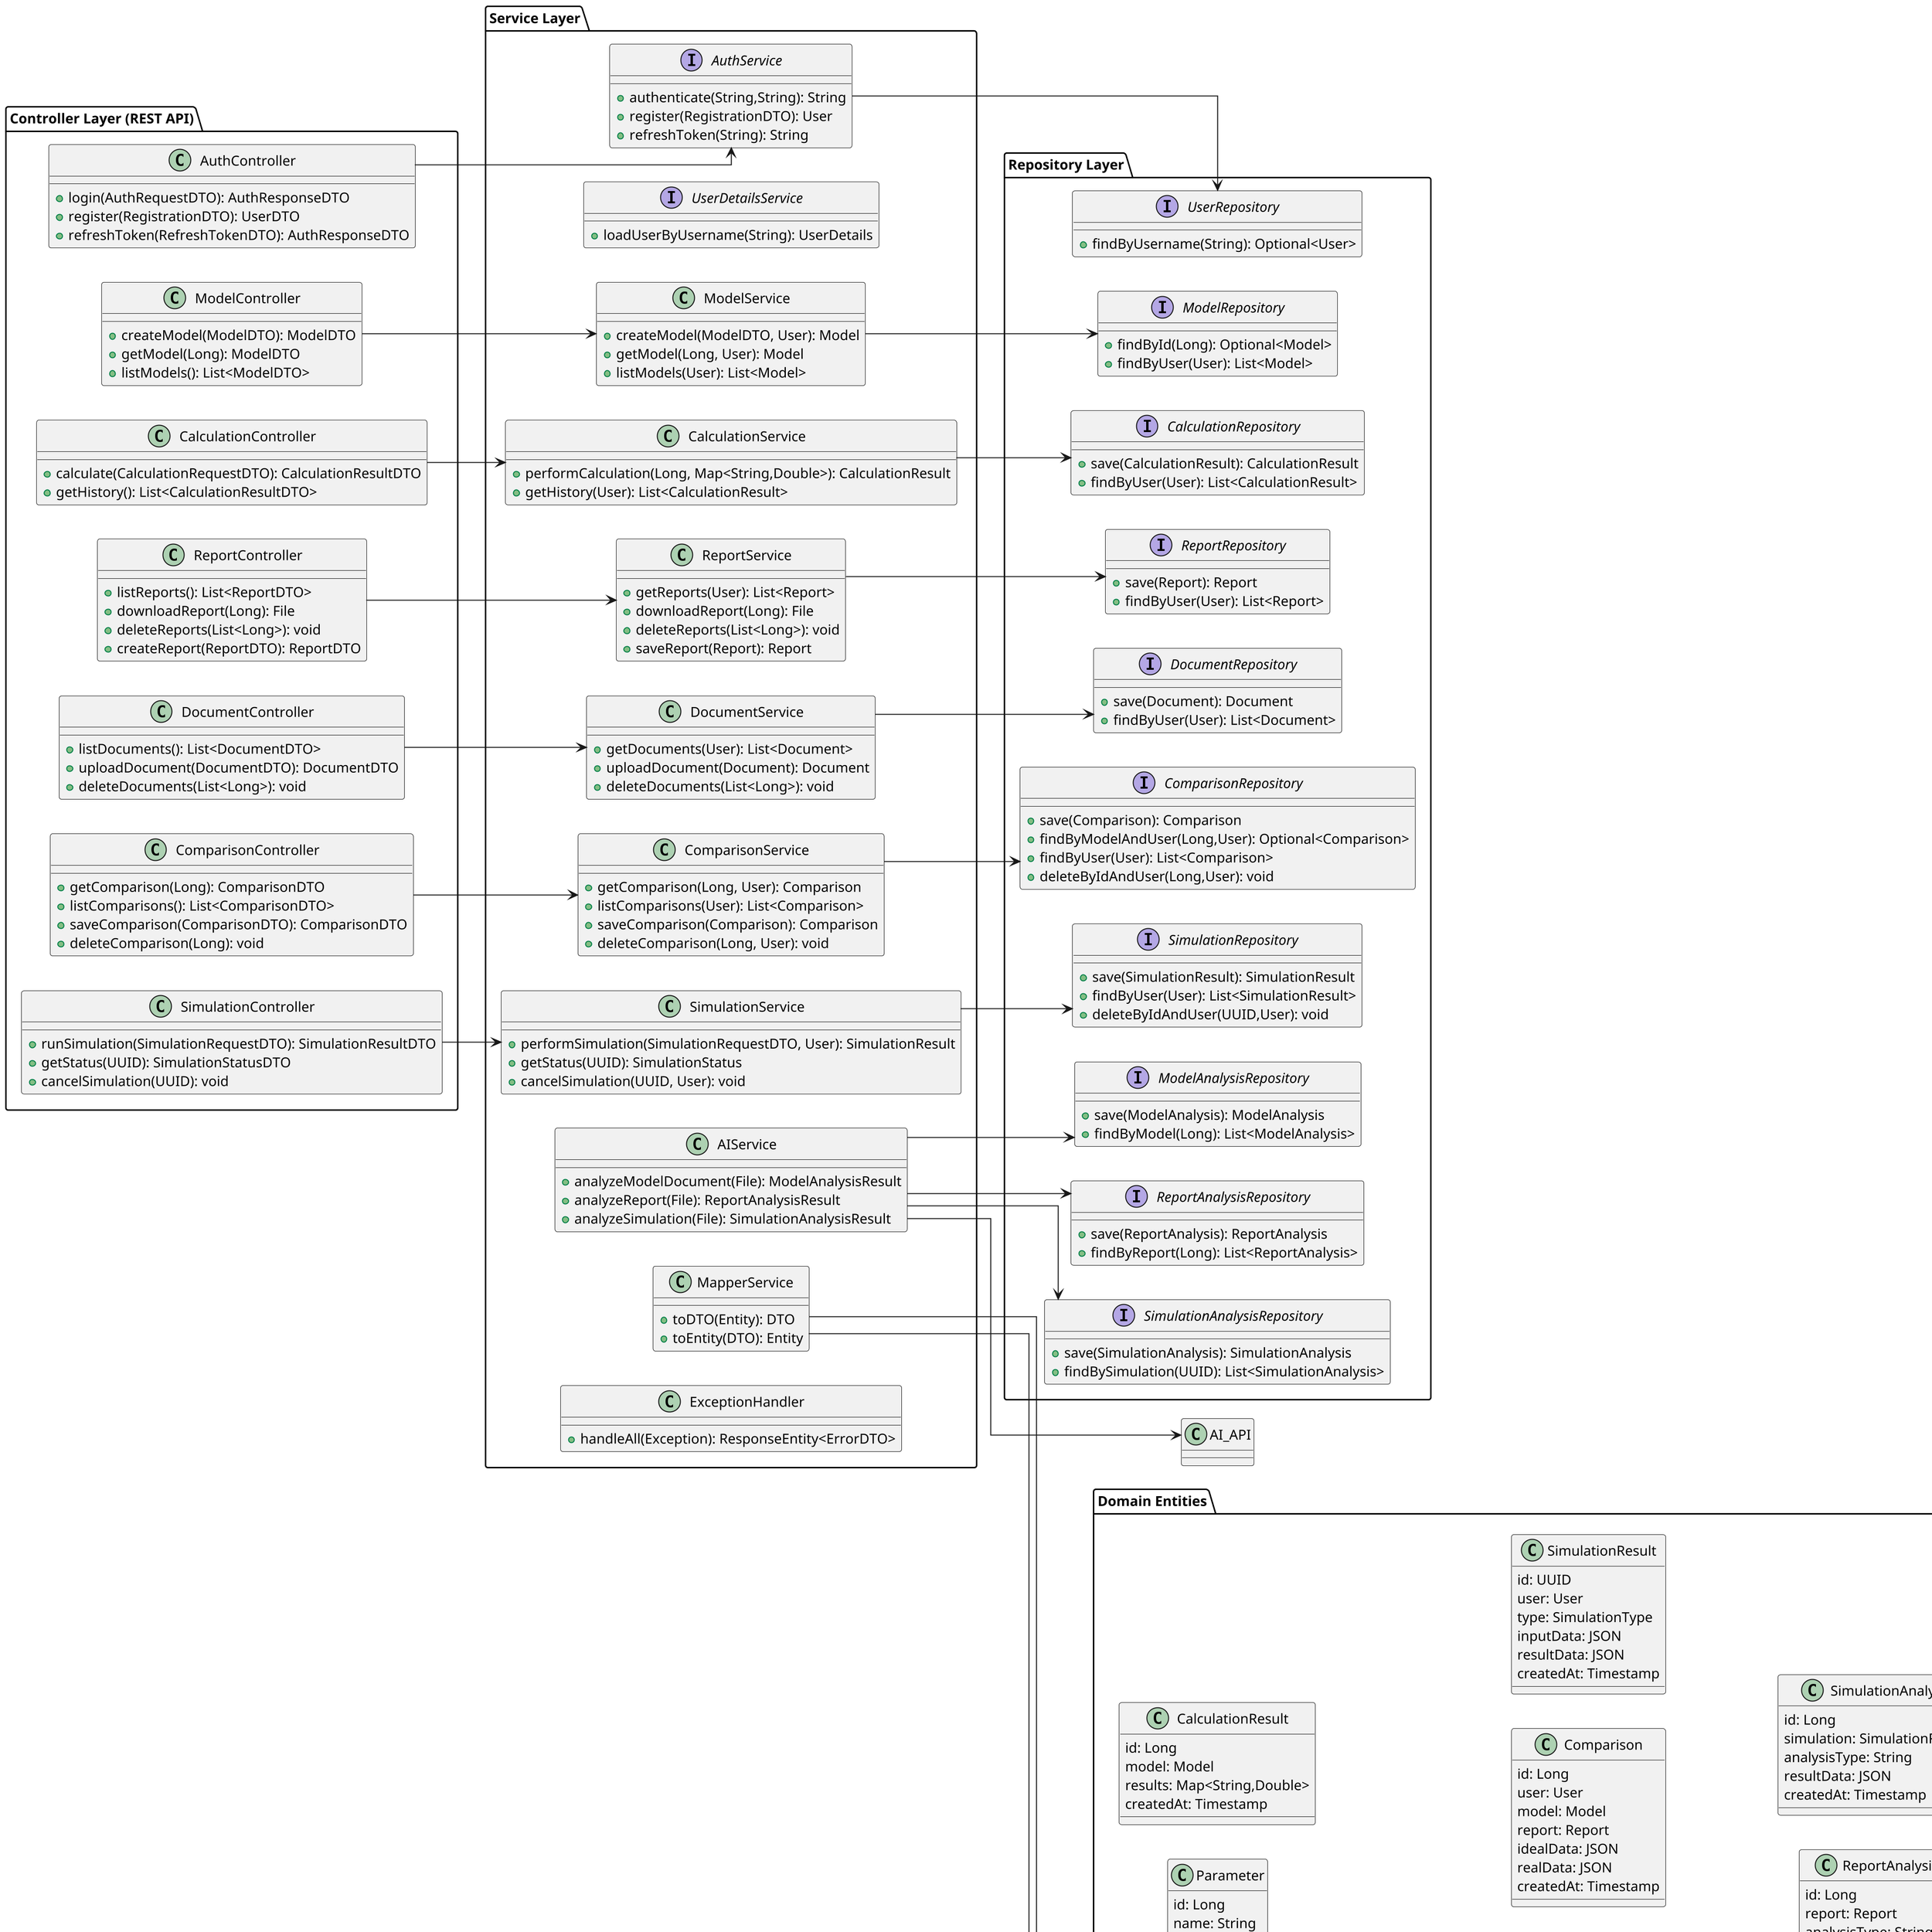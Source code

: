 @startuml
'===========================================================
' Настройки для печати на A4 (альбомная ориентacja)
'===========================================================
skinparam dpi 200
skinparam pageWidth 29.7cm
skinparam pageHeight 21cm
skinparam pageMargin 1cm

skinparam linetype ortho
skinparam componentStyle rectangle
left to right direction

'===========================================================
' 1. Controller Layer (не более 5 классов в строке)
'===========================================================
package "Controller Layer (REST API)" {
  ' Первая строка
  class AuthController {
    + login(AuthRequestDTO): AuthResponseDTO
    + register(RegistrationDTO): UserDTO
    + refreshToken(RefreshTokenDTO): AuthResponseDTO
  }
  class ModelController {
    + createModel(ModelDTO): ModelDTO
    + getModel(Long): ModelDTO
    + listModels(): List<ModelDTO>
  }
  class CalculationController {
    + calculate(CalculationRequestDTO): CalculationResultDTO
    + getHistory(): List<CalculationResultDTO>
  }
  class ReportController {
    + listReports(): List<ReportDTO>
    + downloadReport(Long): File
    + deleteReports(List<Long>): void
    + createReport(ReportDTO): ReportDTO
  }
  class DocumentController {
    + listDocuments(): List<DocumentDTO>
    + uploadDocument(DocumentDTO): DocumentDTO
    + deleteDocuments(List<Long>): void
  }

  ' Вторая строка
  class ComparisonController {
    + getComparison(Long): ComparisonDTO
    + listComparisons(): List<ComparisonDTO>
    + saveComparison(ComparisonDTO): ComparisonDTO
    + deleteComparison(Long): void
  }
  class SimulationController {
    + runSimulation(SimulationRequestDTO): SimulationResultDTO
    + getStatus(UUID): SimulationStatusDTO
    + cancelSimulation(UUID): void
  }
}

'===========================================================
' 2. Service Layer (не более 5 элементов в строке)
'===========================================================
package "Service Layer" {
  interface AuthService {
    + authenticate(String,String): String
    + register(RegistrationDTO): User
    + refreshToken(String): String
  }
  interface UserDetailsService {
    + loadUserByUsername(String): UserDetails
  }
  class ModelService {
    + createModel(ModelDTO, User): Model
    + getModel(Long, User): Model
    + listModels(User): List<Model>
  }
  class CalculationService {
    + performCalculation(Long, Map<String,Double>): CalculationResult
    + getHistory(User): List<CalculationResult>
  }
  class ReportService {
    + getReports(User): List<Report>
    + downloadReport(Long): File
    + deleteReports(List<Long>): void
    + saveReport(Report): Report
  }

  class DocumentService {
    + getDocuments(User): List<Document>
    + uploadDocument(Document): Document
    + deleteDocuments(List<Long>): void
  }
  class ComparisonService {
    + getComparison(Long, User): Comparison
    + listComparisons(User): List<Comparison>
    + saveComparison(Comparison): Comparison
    + deleteComparison(Long, User): void
  }
  class SimulationService {
    + performSimulation(SimulationRequestDTO, User): SimulationResult
    + getStatus(UUID): SimulationStatus
    + cancelSimulation(UUID, User): void
  }
  class AIService {
    + analyzeModelDocument(File): ModelAnalysisResult
    + analyzeReport(File): ReportAnalysisResult
    + analyzeSimulation(File): SimulationAnalysisResult
  }
  class MapperService {
    + toDTO(Entity): DTO
    + toEntity(DTO): Entity
  }
  class ExceptionHandler {
    + handleAll(Exception): ResponseEntity<ErrorDTO>
  }
}

'===========================================================
' 3. Repository Layer (две строки по пять)
'===========================================================
package "Repository Layer" {
  interface UserRepository {
    + findByUsername(String): Optional<User>
  }
  interface ModelRepository {
    + findById(Long): Optional<Model>
    + findByUser(User): List<Model>
  }
  interface CalculationRepository {
    + save(CalculationResult): CalculationResult
    + findByUser(User): List<CalculationResult>
  }
  interface ReportRepository {
    + save(Report): Report
    + findByUser(User): List<Report>
  }
  interface DocumentRepository {
    + save(Document): Document
    + findByUser(User): List<Document>
  }

  interface ComparisonRepository {
    + save(Comparison): Comparison
    + findByModelAndUser(Long,User): Optional<Comparison>
    + findByUser(User): List<Comparison>
    + deleteByIdAndUser(Long,User): void
  }
  interface SimulationRepository {
    + save(SimulationResult): SimulationResult
    + findByUser(User): List<SimulationResult>
    + deleteByIdAndUser(UUID,User): void
  }
  interface ModelAnalysisRepository {
    + save(ModelAnalysis): ModelAnalysis
    + findByModel(Long): List<ModelAnalysis>
  }
  interface ReportAnalysisRepository {
    + save(ReportAnalysis): ReportAnalysis
    + findByReport(Long): List<ReportAnalysis>
  }
  interface SimulationAnalysisRepository {
    + save(SimulationAnalysis): SimulationAnalysis
    + findBySimulation(UUID): List<SimulationAnalysis>
  }
}

'===========================================================
' 4. Domain Entities (по пять в строке)
'===========================================================
package "Domain Entities" {
  ' Первая строка
  class User {
    id: Long
    username: String
    passwordHash: String
    email: String
    createdAt: Timestamp
  }
  class Model {
    id: Long
    user: User
    name: String
    description: String
    parameters: List<Parameter>
  }
  class Parameter {
    id: Long
    name: String
    value: Double
  }
  class CalculationResult {
    id: Long
    model: Model
    results: Map<String,Double>
    createdAt: Timestamp
  }
  class Report {
    id: Long
    user: User
    model: Model
    type: String
    name: String
    filePath: String
    createdAt: Timestamp
  }

  ' Вторая строка
  class Document {
    id: Long
    user: User
    model: Model
    simulation: SimulationResult
    type: String
    filePath: String
    uploadedAt: Timestamp
  }
  class Comparison {
    id: Long
    user: User
    model: Model
    report: Report
    idealData: JSON
    realData: JSON
    createdAt: Timestamp
  }
  class SimulationResult {
    id: UUID
    user: User
    type: SimulationType
    inputData: JSON
    resultData: JSON
    createdAt: Timestamp
  }
  class SimulationType {
    id: Long
    name: String
  }
  class ModelAnalysis {
    id: Long
    model: Model
    analysisType: String
    resultData: JSON
    createdAt: Timestamp
  }

  ' Третья строка
  class ReportAnalysis {
    id: Long
    report: Report
    analysisType: String
    resultData: JSON
    createdAt: Timestamp
  }
  class SimulationAnalysis {
    id: Long
    simulation: SimulationResult
    analysisType: String
    resultData: JSON
    createdAt: Timestamp
  }
}

'===========================================================
' 5. DTO Classes (разбито на четыре ряда)
'===========================================================
package "DTO Classes" {
  ' Ряд 1
  class AuthRequestDTO {
    username: String
    password: String
  }
  class AuthResponseDTO {
    jwtToken: String
    expiresAt: Timestamp
  }
  class RegistrationDTO {
    username: String
    email: String
    password: String
  }
  class RefreshTokenDTO {
    refreshToken: String
  }
  class ChangePasswordDTO {
    token: String
    newPassword: String
  }

  ' Ряд 2
  class UserDTO {
    id: Long
    username: String
    email: String
  }
  class ModelDTO {
    id: Long
    name: String
    description: String
    parameters: List<ParameterDTO>
  }
  class ParameterDTO {
    name: String
    value: Double
  }
  class CalculationRequestDTO {
    modelId: Long
    parameters: List<ParameterDTO>
  }
  class CalculationResultDTO {
    calculationId: Long
    results: Map<String,Double>
    createdAt: Timestamp
  }

  ' Ряд 3
  class ReportDTO {
    id: Long
    modelId: Long
    type: String
    name: String
    filePath: String
    createdAt: Timestamp
  }
  class DocumentDTO {
    id: Long
    modelId: Long
    simulationId: UUID
    type: String
    filePath: String
    uploadedAt: Timestamp
  }
  class ComparisonDTO {
    id: Long
    modelId: Long
    reportId: Long
    idealData: JSON
    realData: JSON
    createdAt: Timestamp
  }
  class SimulationRequestDTO {
    simulationType: String
    parameters: List<ParameterDTO>
  }
  class SimulationResultDTO {
    simulationId: UUID
    resultData: Map<String,Double>
    createdAt: Timestamp
  }

  ' Ряд 4
  class SimulationStatusDTO {
    simulationId: UUID
    status: String
  }
  class ModelAnalysisResultDTO {
    analysisId: Long
    analysisType: String
    resultData: JSON
    createdAt: Timestamp
  }
  class ReportAnalysisResultDTO {
    analysisId: Long
    analysisType: String
    resultData: JSON
    createdAt: Timestamp
  }
  class SimulationAnalysisResultDTO {
    analysisId: Long
    analysisType: String
    resultData: JSON
    createdAt: Timestamp
  }
  class ErrorDTO {
    code: String
    message: String
  }
}

'--- Взаимосвязи Controller → Service
AuthController      --> AuthService
ModelController     --> ModelService
CalculationController --> CalculationService
ReportController    --> ReportService
DocumentController  --> DocumentService
ComparisonController --> ComparisonService
SimulationController --> SimulationService

' Service → Repository
AuthService        --> UserRepository
ModelService       --> ModelRepository
CalculationService --> CalculationRepository
ReportService      --> ReportRepository
DocumentService    --> DocumentRepository
ComparisonService  --> ComparisonRepository
SimulationService  --> SimulationRepository
AIService          --> ModelAnalysisRepository
AIService          --> ReportAnalysisRepository
AIService          --> SimulationAnalysisRepository

' AIService → External AI
AIService          --> AI_API

' MapperService → Entities & DTOs
MapperService      --> "Domain Entities"
MapperService      --> "DTO Classes"
@enduml
